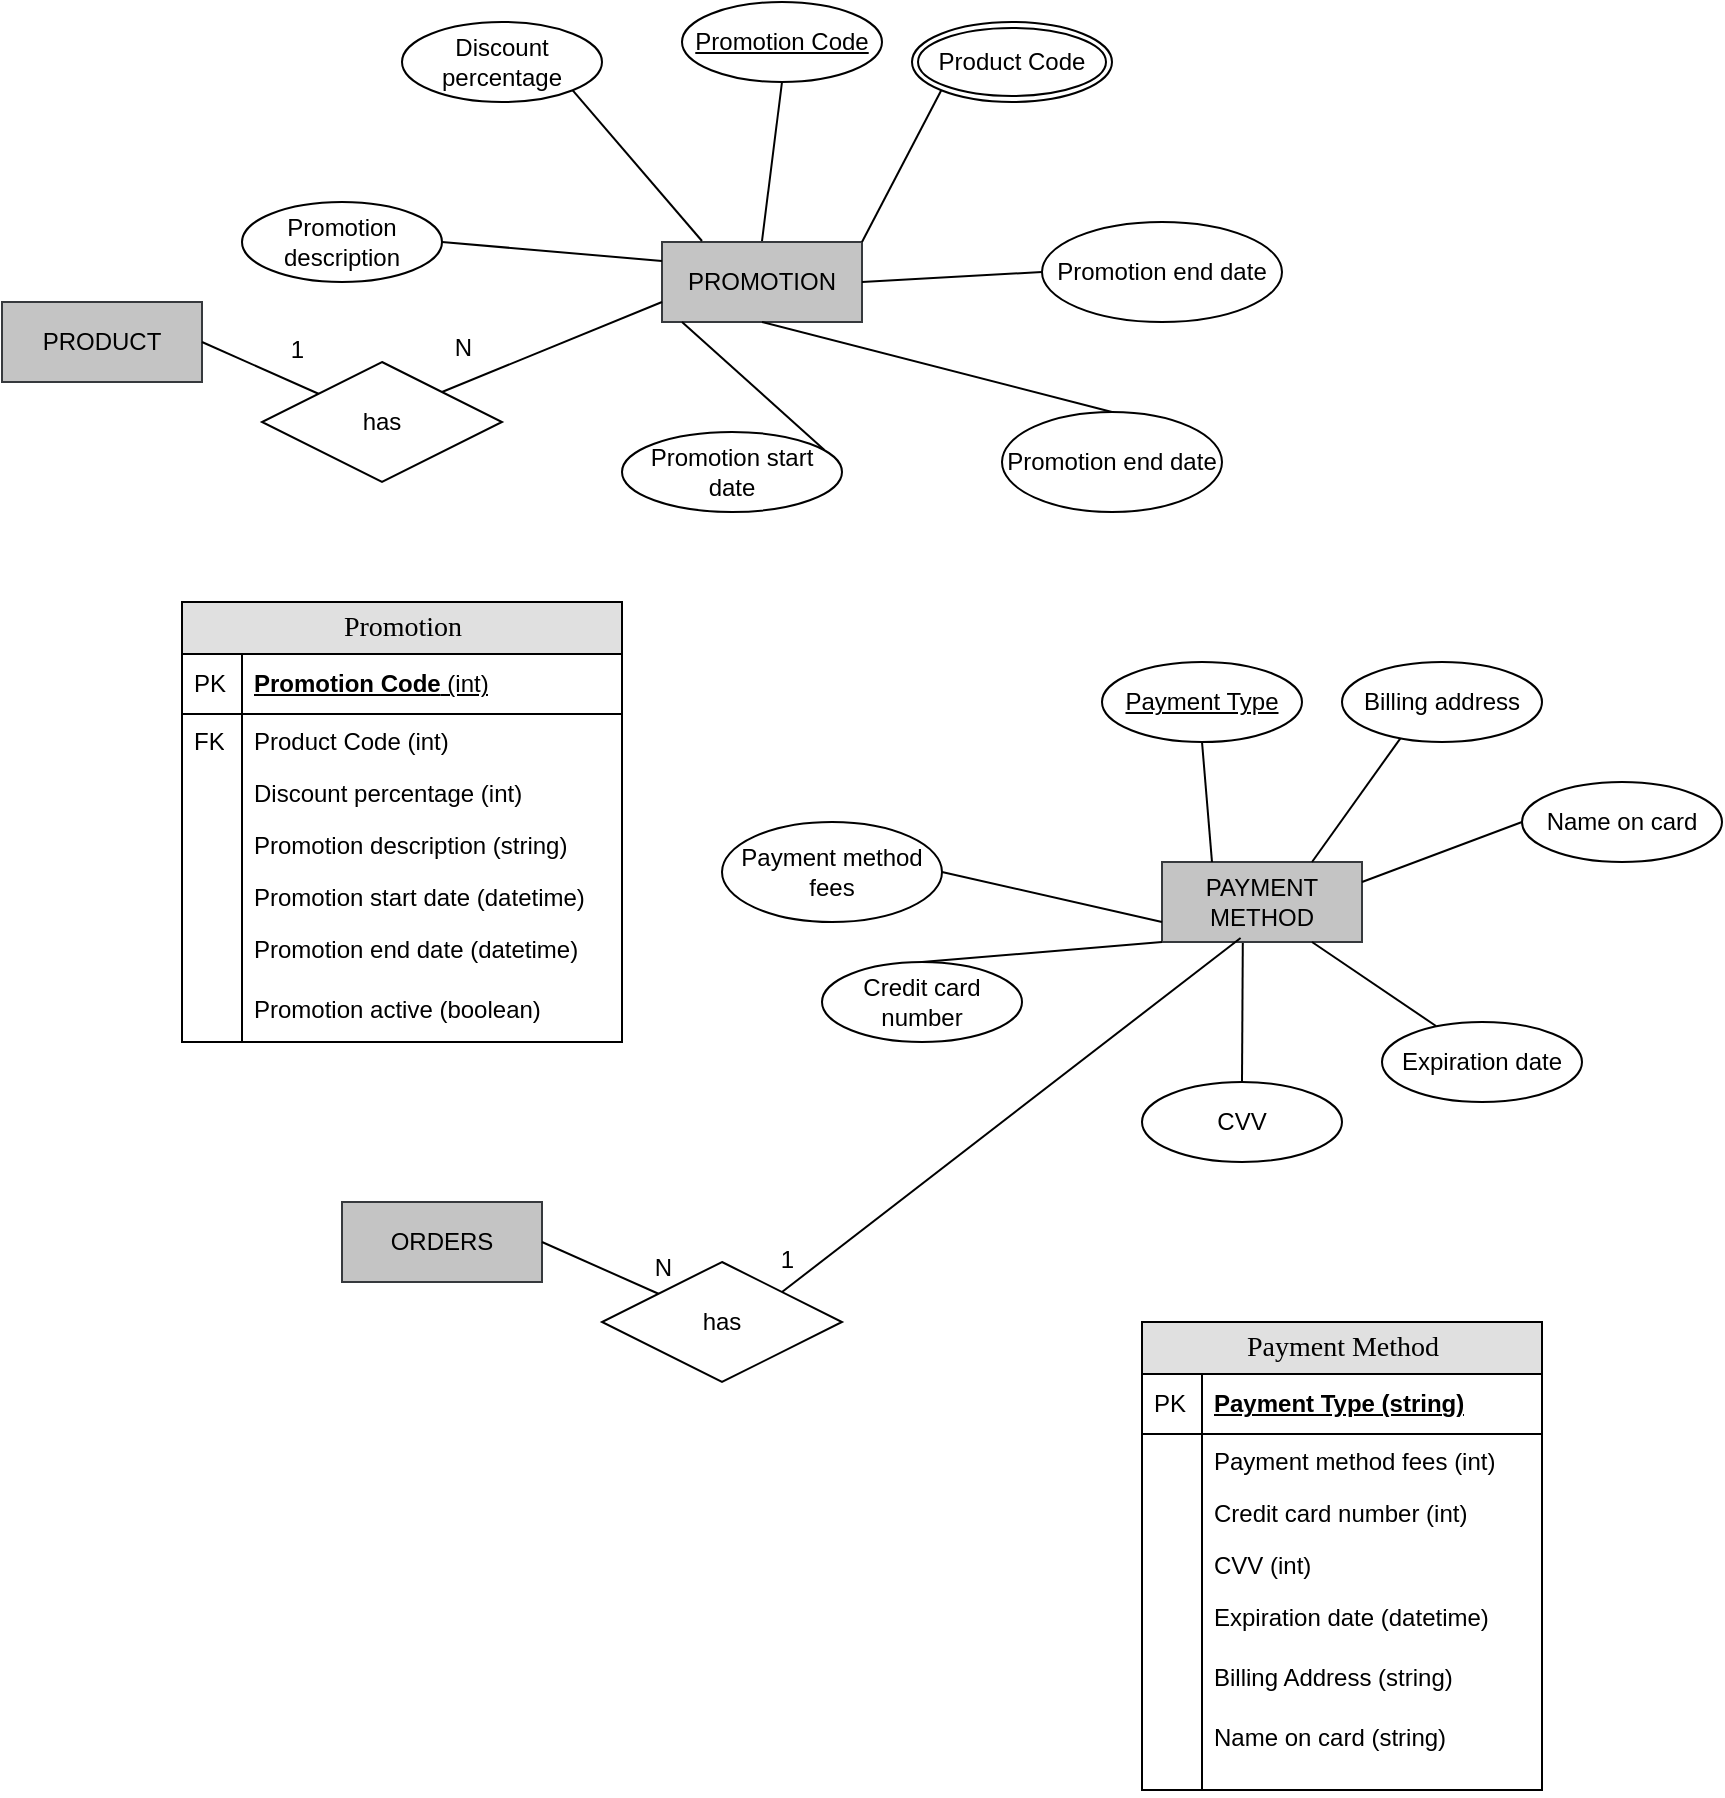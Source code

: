 <mxfile version="21.0.10" type="github">
  <diagram name="Page-1" id="7yyEkjxY7oO5vYqgF1pw">
    <mxGraphModel dx="1764" dy="973" grid="1" gridSize="10" guides="1" tooltips="1" connect="1" arrows="1" fold="1" page="1" pageScale="1" pageWidth="850" pageHeight="1100" math="0" shadow="0">
      <root>
        <mxCell id="0" />
        <mxCell id="1" parent="0" />
        <mxCell id="HHwhpNUcEL4YKQArkE9e-1" value="PROMOTION" style="whiteSpace=wrap;html=1;align=center;fillColor=#C4C4C4;strokeColor=#36393d;" vertex="1" parent="1">
          <mxGeometry x="350" y="330" width="100" height="40" as="geometry" />
        </mxCell>
        <mxCell id="HHwhpNUcEL4YKQArkE9e-2" value="Promotion Code" style="ellipse;whiteSpace=wrap;html=1;align=center;fontStyle=4;" vertex="1" parent="1">
          <mxGeometry x="360" y="210" width="100" height="40" as="geometry" />
        </mxCell>
        <mxCell id="HHwhpNUcEL4YKQArkE9e-3" value="Promotion description" style="ellipse;whiteSpace=wrap;html=1;align=center;" vertex="1" parent="1">
          <mxGeometry x="140" y="310" width="100" height="40" as="geometry" />
        </mxCell>
        <mxCell id="HHwhpNUcEL4YKQArkE9e-4" value="Promotion start date" style="ellipse;whiteSpace=wrap;html=1;align=center;" vertex="1" parent="1">
          <mxGeometry x="330" y="425" width="110" height="40" as="geometry" />
        </mxCell>
        <mxCell id="HHwhpNUcEL4YKQArkE9e-5" value="Promotion end date" style="ellipse;whiteSpace=wrap;html=1;align=center;" vertex="1" parent="1">
          <mxGeometry x="520" y="415" width="110" height="50" as="geometry" />
        </mxCell>
        <mxCell id="HHwhpNUcEL4YKQArkE9e-6" value="Discount percentage" style="ellipse;whiteSpace=wrap;html=1;align=center;fontStyle=0;" vertex="1" parent="1">
          <mxGeometry x="220" y="220" width="100" height="40" as="geometry" />
        </mxCell>
        <mxCell id="HHwhpNUcEL4YKQArkE9e-7" value="" style="endArrow=none;html=1;rounded=0;entryX=0;entryY=1;entryDx=0;entryDy=0;" edge="1" parent="1" target="HHwhpNUcEL4YKQArkE9e-15">
          <mxGeometry relative="1" as="geometry">
            <mxPoint x="450" y="330" as="sourcePoint" />
            <mxPoint x="521" y="325" as="targetPoint" />
          </mxGeometry>
        </mxCell>
        <mxCell id="HHwhpNUcEL4YKQArkE9e-8" value="" style="endArrow=none;html=1;rounded=0;entryX=0.5;entryY=0;entryDx=0;entryDy=0;exitX=0.5;exitY=1;exitDx=0;exitDy=0;" edge="1" parent="1" source="HHwhpNUcEL4YKQArkE9e-1" target="HHwhpNUcEL4YKQArkE9e-5">
          <mxGeometry relative="1" as="geometry">
            <mxPoint x="420" y="329.5" as="sourcePoint" />
            <mxPoint x="480" y="300" as="targetPoint" />
          </mxGeometry>
        </mxCell>
        <mxCell id="HHwhpNUcEL4YKQArkE9e-9" value="" style="endArrow=none;html=1;rounded=0;entryX=0.5;entryY=1;entryDx=0;entryDy=0;" edge="1" parent="1" target="HHwhpNUcEL4YKQArkE9e-2">
          <mxGeometry relative="1" as="geometry">
            <mxPoint x="400" y="329.5" as="sourcePoint" />
            <mxPoint x="560" y="329.5" as="targetPoint" />
          </mxGeometry>
        </mxCell>
        <mxCell id="HHwhpNUcEL4YKQArkE9e-10" value="" style="endArrow=none;html=1;rounded=0;exitX=1;exitY=1;exitDx=0;exitDy=0;" edge="1" parent="1" source="HHwhpNUcEL4YKQArkE9e-6">
          <mxGeometry relative="1" as="geometry">
            <mxPoint x="210" y="329.5" as="sourcePoint" />
            <mxPoint x="370" y="329.5" as="targetPoint" />
          </mxGeometry>
        </mxCell>
        <mxCell id="HHwhpNUcEL4YKQArkE9e-11" value="" style="endArrow=none;html=1;rounded=0;exitX=1;exitY=0.5;exitDx=0;exitDy=0;" edge="1" parent="1" source="HHwhpNUcEL4YKQArkE9e-3">
          <mxGeometry relative="1" as="geometry">
            <mxPoint x="190" y="339.5" as="sourcePoint" />
            <mxPoint x="350" y="339.5" as="targetPoint" />
          </mxGeometry>
        </mxCell>
        <mxCell id="HHwhpNUcEL4YKQArkE9e-12" value="" style="endArrow=none;html=1;rounded=0;exitX=0.92;exitY=0.225;exitDx=0;exitDy=0;exitPerimeter=0;" edge="1" parent="1" source="HHwhpNUcEL4YKQArkE9e-4">
          <mxGeometry relative="1" as="geometry">
            <mxPoint x="200" y="370" as="sourcePoint" />
            <mxPoint x="360" y="370" as="targetPoint" />
          </mxGeometry>
        </mxCell>
        <mxCell id="HHwhpNUcEL4YKQArkE9e-13" value="PAYMENT METHOD" style="whiteSpace=wrap;html=1;align=center;fillColor=#C4C4C4;strokeColor=#36393d;" vertex="1" parent="1">
          <mxGeometry x="600" y="640" width="100" height="40" as="geometry" />
        </mxCell>
        <mxCell id="HHwhpNUcEL4YKQArkE9e-14" value="has" style="shape=rhombus;perimeter=rhombusPerimeter;whiteSpace=wrap;html=1;align=center;" vertex="1" parent="1">
          <mxGeometry x="150" y="390" width="120" height="60" as="geometry" />
        </mxCell>
        <mxCell id="HHwhpNUcEL4YKQArkE9e-15" value="Product Code" style="ellipse;shape=doubleEllipse;margin=3;whiteSpace=wrap;html=1;align=center;" vertex="1" parent="1">
          <mxGeometry x="475" y="220" width="100" height="40" as="geometry" />
        </mxCell>
        <mxCell id="HHwhpNUcEL4YKQArkE9e-16" value="" style="endArrow=none;html=1;rounded=0;exitX=1;exitY=0;exitDx=0;exitDy=0;entryX=0;entryY=0.75;entryDx=0;entryDy=0;" edge="1" parent="1" source="HHwhpNUcEL4YKQArkE9e-14" target="HHwhpNUcEL4YKQArkE9e-1">
          <mxGeometry relative="1" as="geometry">
            <mxPoint x="473" y="436" as="sourcePoint" />
            <mxPoint x="430" y="370" as="targetPoint" />
          </mxGeometry>
        </mxCell>
        <mxCell id="HHwhpNUcEL4YKQArkE9e-20" value="&lt;u&gt;Payment Type&lt;/u&gt;" style="ellipse;whiteSpace=wrap;html=1;align=center;" vertex="1" parent="1">
          <mxGeometry x="570" y="540" width="100" height="40" as="geometry" />
        </mxCell>
        <mxCell id="HHwhpNUcEL4YKQArkE9e-21" value="&lt;span&gt;Billing address&lt;/span&gt;" style="ellipse;whiteSpace=wrap;html=1;align=center;fontStyle=0" vertex="1" parent="1">
          <mxGeometry x="690" y="540" width="100" height="40" as="geometry" />
        </mxCell>
        <mxCell id="HHwhpNUcEL4YKQArkE9e-22" value="Name on card" style="ellipse;whiteSpace=wrap;html=1;align=center;fontStyle=0;" vertex="1" parent="1">
          <mxGeometry x="780" y="600" width="100" height="40" as="geometry" />
        </mxCell>
        <mxCell id="HHwhpNUcEL4YKQArkE9e-23" value="Expiration date" style="ellipse;whiteSpace=wrap;html=1;align=center;fontStyle=0;" vertex="1" parent="1">
          <mxGeometry x="710" y="720" width="100" height="40" as="geometry" />
        </mxCell>
        <mxCell id="HHwhpNUcEL4YKQArkE9e-24" value="" style="endArrow=none;html=1;rounded=0;entryX=0.5;entryY=1;entryDx=0;entryDy=0;exitX=0.25;exitY=0;exitDx=0;exitDy=0;" edge="1" parent="1" source="HHwhpNUcEL4YKQArkE9e-13" target="HHwhpNUcEL4YKQArkE9e-20">
          <mxGeometry relative="1" as="geometry">
            <mxPoint x="570" y="500" as="sourcePoint" />
            <mxPoint x="740" y="499.5" as="targetPoint" />
          </mxGeometry>
        </mxCell>
        <mxCell id="HHwhpNUcEL4YKQArkE9e-25" value="" style="endArrow=none;html=1;rounded=0;entryX=0.292;entryY=0.954;entryDx=0;entryDy=0;exitX=0.75;exitY=0;exitDx=0;exitDy=0;entryPerimeter=0;" edge="1" parent="1" source="HHwhpNUcEL4YKQArkE9e-13" target="HHwhpNUcEL4YKQArkE9e-21">
          <mxGeometry relative="1" as="geometry">
            <mxPoint x="620" y="499.5" as="sourcePoint" />
            <mxPoint x="780" y="499.5" as="targetPoint" />
          </mxGeometry>
        </mxCell>
        <mxCell id="HHwhpNUcEL4YKQArkE9e-26" value="" style="endArrow=none;html=1;rounded=0;entryX=0;entryY=0.5;entryDx=0;entryDy=0;exitX=1;exitY=0.25;exitDx=0;exitDy=0;" edge="1" parent="1" source="HHwhpNUcEL4YKQArkE9e-13" target="HHwhpNUcEL4YKQArkE9e-22">
          <mxGeometry relative="1" as="geometry">
            <mxPoint x="630" y="519" as="sourcePoint" />
            <mxPoint x="790" y="519" as="targetPoint" />
          </mxGeometry>
        </mxCell>
        <mxCell id="HHwhpNUcEL4YKQArkE9e-28" value="" style="endArrow=none;html=1;rounded=0;entryX=0.27;entryY=0.05;entryDx=0;entryDy=0;entryPerimeter=0;exitX=0.75;exitY=1;exitDx=0;exitDy=0;" edge="1" parent="1" source="HHwhpNUcEL4YKQArkE9e-13" target="HHwhpNUcEL4YKQArkE9e-23">
          <mxGeometry relative="1" as="geometry">
            <mxPoint x="590" y="540" as="sourcePoint" />
            <mxPoint x="750" y="540" as="targetPoint" />
          </mxGeometry>
        </mxCell>
        <mxCell id="HHwhpNUcEL4YKQArkE9e-29" value="Promotion" style="swimlane;html=1;fontStyle=0;childLayout=stackLayout;horizontal=1;startSize=26;fillColor=#e0e0e0;horizontalStack=0;resizeParent=1;resizeLast=0;collapsible=1;marginBottom=0;swimlaneFillColor=#ffffff;align=center;rounded=0;shadow=0;comic=0;labelBackgroundColor=none;strokeWidth=1;fontFamily=Verdana;fontSize=14" vertex="1" parent="1">
          <mxGeometry x="110" y="510" width="220" height="220" as="geometry" />
        </mxCell>
        <mxCell id="HHwhpNUcEL4YKQArkE9e-30" value="Promotion Code&lt;span style=&quot;font-weight: normal;&quot;&gt;&amp;nbsp;(int)&lt;/span&gt;" style="shape=partialRectangle;top=0;left=0;right=0;bottom=1;html=1;align=left;verticalAlign=middle;fillColor=none;spacingLeft=34;spacingRight=4;whiteSpace=wrap;overflow=hidden;rotatable=0;points=[[0,0.5],[1,0.5]];portConstraint=eastwest;dropTarget=0;fontStyle=5;" vertex="1" parent="HHwhpNUcEL4YKQArkE9e-29">
          <mxGeometry y="26" width="220" height="30" as="geometry" />
        </mxCell>
        <mxCell id="HHwhpNUcEL4YKQArkE9e-31" value="PK" style="shape=partialRectangle;top=0;left=0;bottom=0;html=1;fillColor=none;align=left;verticalAlign=middle;spacingLeft=4;spacingRight=4;whiteSpace=wrap;overflow=hidden;rotatable=0;points=[];portConstraint=eastwest;part=1;" vertex="1" connectable="0" parent="HHwhpNUcEL4YKQArkE9e-30">
          <mxGeometry width="30" height="30" as="geometry" />
        </mxCell>
        <mxCell id="HHwhpNUcEL4YKQArkE9e-32" value="Product Code (int)" style="shape=partialRectangle;top=0;left=0;right=0;bottom=0;html=1;align=left;verticalAlign=top;fillColor=none;spacingLeft=34;spacingRight=4;whiteSpace=wrap;overflow=hidden;rotatable=0;points=[[0,0.5],[1,0.5]];portConstraint=eastwest;dropTarget=0;" vertex="1" parent="HHwhpNUcEL4YKQArkE9e-29">
          <mxGeometry y="56" width="220" height="26" as="geometry" />
        </mxCell>
        <mxCell id="HHwhpNUcEL4YKQArkE9e-33" value="FK" style="shape=partialRectangle;top=0;left=0;bottom=0;html=1;fillColor=none;align=left;verticalAlign=top;spacingLeft=4;spacingRight=4;whiteSpace=wrap;overflow=hidden;rotatable=0;points=[];portConstraint=eastwest;part=1;" vertex="1" connectable="0" parent="HHwhpNUcEL4YKQArkE9e-32">
          <mxGeometry width="30" height="26" as="geometry" />
        </mxCell>
        <mxCell id="HHwhpNUcEL4YKQArkE9e-34" value="Discount percentage (int)" style="shape=partialRectangle;top=0;left=0;right=0;bottom=0;html=1;align=left;verticalAlign=top;fillColor=none;spacingLeft=34;spacingRight=4;whiteSpace=wrap;overflow=hidden;rotatable=0;points=[[0,0.5],[1,0.5]];portConstraint=eastwest;dropTarget=0;" vertex="1" parent="HHwhpNUcEL4YKQArkE9e-29">
          <mxGeometry y="82" width="220" height="26" as="geometry" />
        </mxCell>
        <mxCell id="HHwhpNUcEL4YKQArkE9e-35" value="" style="shape=partialRectangle;top=0;left=0;bottom=0;html=1;fillColor=none;align=left;verticalAlign=top;spacingLeft=4;spacingRight=4;whiteSpace=wrap;overflow=hidden;rotatable=0;points=[];portConstraint=eastwest;part=1;" vertex="1" connectable="0" parent="HHwhpNUcEL4YKQArkE9e-34">
          <mxGeometry width="30" height="26" as="geometry" />
        </mxCell>
        <mxCell id="HHwhpNUcEL4YKQArkE9e-36" value="Promotion description (string)" style="shape=partialRectangle;top=0;left=0;right=0;bottom=0;html=1;align=left;verticalAlign=top;fillColor=none;spacingLeft=34;spacingRight=4;whiteSpace=wrap;overflow=hidden;rotatable=0;points=[[0,0.5],[1,0.5]];portConstraint=eastwest;dropTarget=0;" vertex="1" parent="HHwhpNUcEL4YKQArkE9e-29">
          <mxGeometry y="108" width="220" height="26" as="geometry" />
        </mxCell>
        <mxCell id="HHwhpNUcEL4YKQArkE9e-37" value="" style="shape=partialRectangle;top=0;left=0;bottom=0;html=1;fillColor=none;align=left;verticalAlign=top;spacingLeft=4;spacingRight=4;whiteSpace=wrap;overflow=hidden;rotatable=0;points=[];portConstraint=eastwest;part=1;" vertex="1" connectable="0" parent="HHwhpNUcEL4YKQArkE9e-36">
          <mxGeometry width="30" height="26" as="geometry" />
        </mxCell>
        <mxCell id="HHwhpNUcEL4YKQArkE9e-38" value="Promotion start date (datetime)" style="shape=partialRectangle;top=0;left=0;right=0;bottom=0;html=1;align=left;verticalAlign=top;fillColor=none;spacingLeft=34;spacingRight=4;whiteSpace=wrap;overflow=hidden;rotatable=0;points=[[0,0.5],[1,0.5]];portConstraint=eastwest;dropTarget=0;" vertex="1" parent="HHwhpNUcEL4YKQArkE9e-29">
          <mxGeometry y="134" width="220" height="26" as="geometry" />
        </mxCell>
        <mxCell id="HHwhpNUcEL4YKQArkE9e-39" value="" style="shape=partialRectangle;top=0;left=0;bottom=0;html=1;fillColor=none;align=left;verticalAlign=top;spacingLeft=4;spacingRight=4;whiteSpace=wrap;overflow=hidden;rotatable=0;points=[];portConstraint=eastwest;part=1;" vertex="1" connectable="0" parent="HHwhpNUcEL4YKQArkE9e-38">
          <mxGeometry width="30" height="26" as="geometry" />
        </mxCell>
        <mxCell id="HHwhpNUcEL4YKQArkE9e-40" value="Promotion end date (datetime)" style="shape=partialRectangle;top=0;left=0;right=0;bottom=0;html=1;align=left;verticalAlign=top;fillColor=none;spacingLeft=34;spacingRight=4;whiteSpace=wrap;overflow=hidden;rotatable=0;points=[[0,0.5],[1,0.5]];portConstraint=eastwest;dropTarget=0;" vertex="1" parent="HHwhpNUcEL4YKQArkE9e-29">
          <mxGeometry y="160" width="220" height="30" as="geometry" />
        </mxCell>
        <mxCell id="HHwhpNUcEL4YKQArkE9e-41" value="" style="shape=partialRectangle;top=0;left=0;bottom=0;html=1;fillColor=none;align=left;verticalAlign=top;spacingLeft=4;spacingRight=4;whiteSpace=wrap;overflow=hidden;rotatable=0;points=[];portConstraint=eastwest;part=1;" vertex="1" connectable="0" parent="HHwhpNUcEL4YKQArkE9e-40">
          <mxGeometry width="30" height="30.0" as="geometry" />
        </mxCell>
        <mxCell id="HHwhpNUcEL4YKQArkE9e-42" value="Promotion active (boolean)" style="shape=partialRectangle;top=0;left=0;right=0;bottom=0;html=1;align=left;verticalAlign=top;fillColor=none;spacingLeft=34;spacingRight=4;whiteSpace=wrap;overflow=hidden;rotatable=0;points=[[0,0.5],[1,0.5]];portConstraint=eastwest;dropTarget=0;" vertex="1" parent="HHwhpNUcEL4YKQArkE9e-29">
          <mxGeometry y="190" width="220" height="30" as="geometry" />
        </mxCell>
        <mxCell id="HHwhpNUcEL4YKQArkE9e-43" value="" style="shape=partialRectangle;top=0;left=0;bottom=0;html=1;fillColor=none;align=left;verticalAlign=top;spacingLeft=4;spacingRight=4;whiteSpace=wrap;overflow=hidden;rotatable=0;points=[];portConstraint=eastwest;part=1;" vertex="1" connectable="0" parent="HHwhpNUcEL4YKQArkE9e-42">
          <mxGeometry width="30" height="30.0" as="geometry" />
        </mxCell>
        <mxCell id="HHwhpNUcEL4YKQArkE9e-50" value="" style="endArrow=none;html=1;rounded=0;exitX=1;exitY=0.5;exitDx=0;exitDy=0;entryX=0;entryY=0.75;entryDx=0;entryDy=0;" edge="1" parent="1" source="HHwhpNUcEL4YKQArkE9e-70" target="HHwhpNUcEL4YKQArkE9e-13">
          <mxGeometry relative="1" as="geometry">
            <mxPoint x="232" y="399" as="sourcePoint" />
            <mxPoint x="290" y="370" as="targetPoint" />
          </mxGeometry>
        </mxCell>
        <mxCell id="HHwhpNUcEL4YKQArkE9e-68" value="Credit card number" style="ellipse;whiteSpace=wrap;html=1;align=center;fontStyle=0;" vertex="1" parent="1">
          <mxGeometry x="430" y="690" width="100" height="40" as="geometry" />
        </mxCell>
        <mxCell id="HHwhpNUcEL4YKQArkE9e-69" value="" style="endArrow=none;html=1;rounded=0;entryX=0.5;entryY=0;entryDx=0;entryDy=0;exitX=0;exitY=1;exitDx=0;exitDy=0;" edge="1" parent="1" source="HHwhpNUcEL4YKQArkE9e-13" target="HHwhpNUcEL4YKQArkE9e-68">
          <mxGeometry relative="1" as="geometry">
            <mxPoint x="563" y="540" as="sourcePoint" />
            <mxPoint x="640" y="592" as="targetPoint" />
          </mxGeometry>
        </mxCell>
        <mxCell id="HHwhpNUcEL4YKQArkE9e-70" value="Payment method fees" style="ellipse;whiteSpace=wrap;html=1;align=center;fontStyle=0;" vertex="1" parent="1">
          <mxGeometry x="380" y="620" width="110" height="50" as="geometry" />
        </mxCell>
        <mxCell id="HHwhpNUcEL4YKQArkE9e-71" value="CVV" style="ellipse;whiteSpace=wrap;html=1;align=center;fontStyle=0;" vertex="1" parent="1">
          <mxGeometry x="590" y="750" width="100" height="40" as="geometry" />
        </mxCell>
        <mxCell id="HHwhpNUcEL4YKQArkE9e-72" value="" style="endArrow=none;html=1;rounded=0;entryX=0.5;entryY=0;entryDx=0;entryDy=0;exitX=0.404;exitY=1.013;exitDx=0;exitDy=0;exitPerimeter=0;" edge="1" parent="1" source="HHwhpNUcEL4YKQArkE9e-13" target="HHwhpNUcEL4YKQArkE9e-71">
          <mxGeometry relative="1" as="geometry">
            <mxPoint x="580" y="540" as="sourcePoint" />
            <mxPoint x="530" y="620" as="targetPoint" />
          </mxGeometry>
        </mxCell>
        <mxCell id="HHwhpNUcEL4YKQArkE9e-108" value="Promotion end date" style="ellipse;whiteSpace=wrap;html=1;align=center;" vertex="1" parent="1">
          <mxGeometry x="540" y="320" width="120" height="50" as="geometry" />
        </mxCell>
        <mxCell id="HHwhpNUcEL4YKQArkE9e-111" value="" style="endArrow=none;html=1;rounded=0;entryX=0;entryY=0.5;entryDx=0;entryDy=0;exitX=1;exitY=0.5;exitDx=0;exitDy=0;" edge="1" parent="1" source="HHwhpNUcEL4YKQArkE9e-1" target="HHwhpNUcEL4YKQArkE9e-108">
          <mxGeometry relative="1" as="geometry">
            <mxPoint x="495" y="340" as="sourcePoint" />
            <mxPoint x="490" y="400" as="targetPoint" />
          </mxGeometry>
        </mxCell>
        <mxCell id="HHwhpNUcEL4YKQArkE9e-112" value="PRODUCT" style="whiteSpace=wrap;html=1;align=center;fillColor=#C4C4C4;strokeColor=#36393d;" vertex="1" parent="1">
          <mxGeometry x="20" y="360" width="100" height="40" as="geometry" />
        </mxCell>
        <mxCell id="HHwhpNUcEL4YKQArkE9e-114" value="" style="endArrow=none;html=1;rounded=0;exitX=1;exitY=0.5;exitDx=0;exitDy=0;" edge="1" parent="1" source="HHwhpNUcEL4YKQArkE9e-112" target="HHwhpNUcEL4YKQArkE9e-14">
          <mxGeometry relative="1" as="geometry">
            <mxPoint x="150" y="395" as="sourcePoint" />
            <mxPoint x="260" y="350" as="targetPoint" />
          </mxGeometry>
        </mxCell>
        <mxCell id="HHwhpNUcEL4YKQArkE9e-115" value="1" style="resizable=0;html=1;whiteSpace=wrap;align=right;verticalAlign=bottom;" connectable="0" vertex="1" parent="1">
          <mxGeometry x="425.042" y="465.005" as="geometry">
            <mxPoint x="-253" y="-73" as="offset" />
          </mxGeometry>
        </mxCell>
        <mxCell id="HHwhpNUcEL4YKQArkE9e-116" value="N" style="resizable=0;html=1;whiteSpace=wrap;align=right;verticalAlign=bottom;" connectable="0" vertex="1" parent="1">
          <mxGeometry x="400.002" y="430.005" as="geometry">
            <mxPoint x="-144" y="-39" as="offset" />
          </mxGeometry>
        </mxCell>
        <mxCell id="HHwhpNUcEL4YKQArkE9e-118" value="Payment Method" style="swimlane;html=1;fontStyle=0;childLayout=stackLayout;horizontal=1;startSize=26;fillColor=#e0e0e0;horizontalStack=0;resizeParent=1;resizeLast=0;collapsible=1;marginBottom=0;swimlaneFillColor=#ffffff;align=center;rounded=0;shadow=0;comic=0;labelBackgroundColor=none;strokeWidth=1;fontFamily=Verdana;fontSize=14" vertex="1" parent="1">
          <mxGeometry x="590" y="870" width="200" height="234" as="geometry" />
        </mxCell>
        <mxCell id="HHwhpNUcEL4YKQArkE9e-119" value="Payment Type (string)" style="shape=partialRectangle;top=0;left=0;right=0;bottom=1;html=1;align=left;verticalAlign=middle;fillColor=none;spacingLeft=34;spacingRight=4;whiteSpace=wrap;overflow=hidden;rotatable=0;points=[[0,0.5],[1,0.5]];portConstraint=eastwest;dropTarget=0;fontStyle=5;" vertex="1" parent="HHwhpNUcEL4YKQArkE9e-118">
          <mxGeometry y="26" width="200" height="30" as="geometry" />
        </mxCell>
        <mxCell id="HHwhpNUcEL4YKQArkE9e-120" value="PK" style="shape=partialRectangle;top=0;left=0;bottom=0;html=1;fillColor=none;align=left;verticalAlign=middle;spacingLeft=4;spacingRight=4;whiteSpace=wrap;overflow=hidden;rotatable=0;points=[];portConstraint=eastwest;part=1;" vertex="1" connectable="0" parent="HHwhpNUcEL4YKQArkE9e-119">
          <mxGeometry width="30" height="30" as="geometry" />
        </mxCell>
        <mxCell id="HHwhpNUcEL4YKQArkE9e-123" value="Payment method fees (int)" style="shape=partialRectangle;top=0;left=0;right=0;bottom=0;html=1;align=left;verticalAlign=top;fillColor=none;spacingLeft=34;spacingRight=4;whiteSpace=wrap;overflow=hidden;rotatable=0;points=[[0,0.5],[1,0.5]];portConstraint=eastwest;dropTarget=0;" vertex="1" parent="HHwhpNUcEL4YKQArkE9e-118">
          <mxGeometry y="56" width="200" height="26" as="geometry" />
        </mxCell>
        <mxCell id="HHwhpNUcEL4YKQArkE9e-124" value="" style="shape=partialRectangle;top=0;left=0;bottom=0;html=1;fillColor=none;align=left;verticalAlign=top;spacingLeft=4;spacingRight=4;whiteSpace=wrap;overflow=hidden;rotatable=0;points=[];portConstraint=eastwest;part=1;" vertex="1" connectable="0" parent="HHwhpNUcEL4YKQArkE9e-123">
          <mxGeometry width="30" height="26" as="geometry" />
        </mxCell>
        <mxCell id="HHwhpNUcEL4YKQArkE9e-125" value="Credit card number (int)" style="shape=partialRectangle;top=0;left=0;right=0;bottom=0;html=1;align=left;verticalAlign=top;fillColor=none;spacingLeft=34;spacingRight=4;whiteSpace=wrap;overflow=hidden;rotatable=0;points=[[0,0.5],[1,0.5]];portConstraint=eastwest;dropTarget=0;" vertex="1" parent="HHwhpNUcEL4YKQArkE9e-118">
          <mxGeometry y="82" width="200" height="26" as="geometry" />
        </mxCell>
        <mxCell id="HHwhpNUcEL4YKQArkE9e-126" value="" style="shape=partialRectangle;top=0;left=0;bottom=0;html=1;fillColor=none;align=left;verticalAlign=top;spacingLeft=4;spacingRight=4;whiteSpace=wrap;overflow=hidden;rotatable=0;points=[];portConstraint=eastwest;part=1;" vertex="1" connectable="0" parent="HHwhpNUcEL4YKQArkE9e-125">
          <mxGeometry width="30" height="26" as="geometry" />
        </mxCell>
        <mxCell id="HHwhpNUcEL4YKQArkE9e-127" value="CVV (int)" style="shape=partialRectangle;top=0;left=0;right=0;bottom=0;html=1;align=left;verticalAlign=top;fillColor=none;spacingLeft=34;spacingRight=4;whiteSpace=wrap;overflow=hidden;rotatable=0;points=[[0,0.5],[1,0.5]];portConstraint=eastwest;dropTarget=0;" vertex="1" parent="HHwhpNUcEL4YKQArkE9e-118">
          <mxGeometry y="108" width="200" height="26" as="geometry" />
        </mxCell>
        <mxCell id="HHwhpNUcEL4YKQArkE9e-128" value="" style="shape=partialRectangle;top=0;left=0;bottom=0;html=1;fillColor=none;align=left;verticalAlign=top;spacingLeft=4;spacingRight=4;whiteSpace=wrap;overflow=hidden;rotatable=0;points=[];portConstraint=eastwest;part=1;" vertex="1" connectable="0" parent="HHwhpNUcEL4YKQArkE9e-127">
          <mxGeometry width="30" height="26" as="geometry" />
        </mxCell>
        <mxCell id="HHwhpNUcEL4YKQArkE9e-129" value="Expiration date (datetime)" style="shape=partialRectangle;top=0;left=0;right=0;bottom=0;html=1;align=left;verticalAlign=top;fillColor=none;spacingLeft=34;spacingRight=4;whiteSpace=wrap;overflow=hidden;rotatable=0;points=[[0,0.5],[1,0.5]];portConstraint=eastwest;dropTarget=0;" vertex="1" parent="HHwhpNUcEL4YKQArkE9e-118">
          <mxGeometry y="134" width="200" height="30" as="geometry" />
        </mxCell>
        <mxCell id="HHwhpNUcEL4YKQArkE9e-130" value="" style="shape=partialRectangle;top=0;left=0;bottom=0;html=1;fillColor=none;align=left;verticalAlign=top;spacingLeft=4;spacingRight=4;whiteSpace=wrap;overflow=hidden;rotatable=0;points=[];portConstraint=eastwest;part=1;" vertex="1" connectable="0" parent="HHwhpNUcEL4YKQArkE9e-129">
          <mxGeometry width="30" height="30.0" as="geometry" />
        </mxCell>
        <mxCell id="HHwhpNUcEL4YKQArkE9e-131" value="Billing Address (string)" style="shape=partialRectangle;top=0;left=0;right=0;bottom=0;html=1;align=left;verticalAlign=top;fillColor=none;spacingLeft=34;spacingRight=4;whiteSpace=wrap;overflow=hidden;rotatable=0;points=[[0,0.5],[1,0.5]];portConstraint=eastwest;dropTarget=0;" vertex="1" parent="HHwhpNUcEL4YKQArkE9e-118">
          <mxGeometry y="164" width="200" height="30" as="geometry" />
        </mxCell>
        <mxCell id="HHwhpNUcEL4YKQArkE9e-132" value="" style="shape=partialRectangle;top=0;left=0;bottom=0;html=1;fillColor=none;align=left;verticalAlign=top;spacingLeft=4;spacingRight=4;whiteSpace=wrap;overflow=hidden;rotatable=0;points=[];portConstraint=eastwest;part=1;" vertex="1" connectable="0" parent="HHwhpNUcEL4YKQArkE9e-131">
          <mxGeometry width="30" height="30.0" as="geometry" />
        </mxCell>
        <mxCell id="HHwhpNUcEL4YKQArkE9e-133" value="Name on card (string)" style="shape=partialRectangle;top=0;left=0;right=0;bottom=0;html=1;align=left;verticalAlign=top;fillColor=none;spacingLeft=34;spacingRight=4;whiteSpace=wrap;overflow=hidden;rotatable=0;points=[[0,0.5],[1,0.5]];portConstraint=eastwest;dropTarget=0;" vertex="1" parent="HHwhpNUcEL4YKQArkE9e-118">
          <mxGeometry y="194" width="200" height="40" as="geometry" />
        </mxCell>
        <mxCell id="HHwhpNUcEL4YKQArkE9e-134" value="" style="shape=partialRectangle;top=0;left=0;bottom=0;html=1;fillColor=none;align=left;verticalAlign=top;spacingLeft=4;spacingRight=4;whiteSpace=wrap;overflow=hidden;rotatable=0;points=[];portConstraint=eastwest;part=1;" vertex="1" connectable="0" parent="HHwhpNUcEL4YKQArkE9e-133">
          <mxGeometry width="30" height="40" as="geometry" />
        </mxCell>
        <mxCell id="HHwhpNUcEL4YKQArkE9e-140" value="has" style="shape=rhombus;perimeter=rhombusPerimeter;whiteSpace=wrap;html=1;align=center;" vertex="1" parent="1">
          <mxGeometry x="320" y="840" width="120" height="60" as="geometry" />
        </mxCell>
        <mxCell id="HHwhpNUcEL4YKQArkE9e-141" value="" style="endArrow=none;html=1;rounded=0;exitX=1;exitY=0;exitDx=0;exitDy=0;entryX=0.393;entryY=0.949;entryDx=0;entryDy=0;entryPerimeter=0;" edge="1" parent="1" source="HHwhpNUcEL4YKQArkE9e-140" target="HHwhpNUcEL4YKQArkE9e-13">
          <mxGeometry relative="1" as="geometry">
            <mxPoint x="643" y="886" as="sourcePoint" />
            <mxPoint x="520" y="810" as="targetPoint" />
          </mxGeometry>
        </mxCell>
        <mxCell id="HHwhpNUcEL4YKQArkE9e-142" value="ORDERS" style="whiteSpace=wrap;html=1;align=center;fillColor=#C4C4C4;strokeColor=#36393d;" vertex="1" parent="1">
          <mxGeometry x="190" y="810" width="100" height="40" as="geometry" />
        </mxCell>
        <mxCell id="HHwhpNUcEL4YKQArkE9e-143" value="" style="endArrow=none;html=1;rounded=0;exitX=1;exitY=0.5;exitDx=0;exitDy=0;" edge="1" parent="1" source="HHwhpNUcEL4YKQArkE9e-142" target="HHwhpNUcEL4YKQArkE9e-140">
          <mxGeometry relative="1" as="geometry">
            <mxPoint x="320" y="845" as="sourcePoint" />
            <mxPoint x="430" y="800" as="targetPoint" />
          </mxGeometry>
        </mxCell>
        <mxCell id="HHwhpNUcEL4YKQArkE9e-144" value="1" style="resizable=0;html=1;whiteSpace=wrap;align=right;verticalAlign=bottom;" connectable="0" vertex="1" parent="1">
          <mxGeometry x="670.002" y="920.005" as="geometry">
            <mxPoint x="-253" y="-73" as="offset" />
          </mxGeometry>
        </mxCell>
        <mxCell id="HHwhpNUcEL4YKQArkE9e-145" value="N" style="resizable=0;html=1;whiteSpace=wrap;align=right;verticalAlign=bottom;" connectable="0" vertex="1" parent="1">
          <mxGeometry x="500.002" y="890.005" as="geometry">
            <mxPoint x="-144" y="-39" as="offset" />
          </mxGeometry>
        </mxCell>
      </root>
    </mxGraphModel>
  </diagram>
</mxfile>
